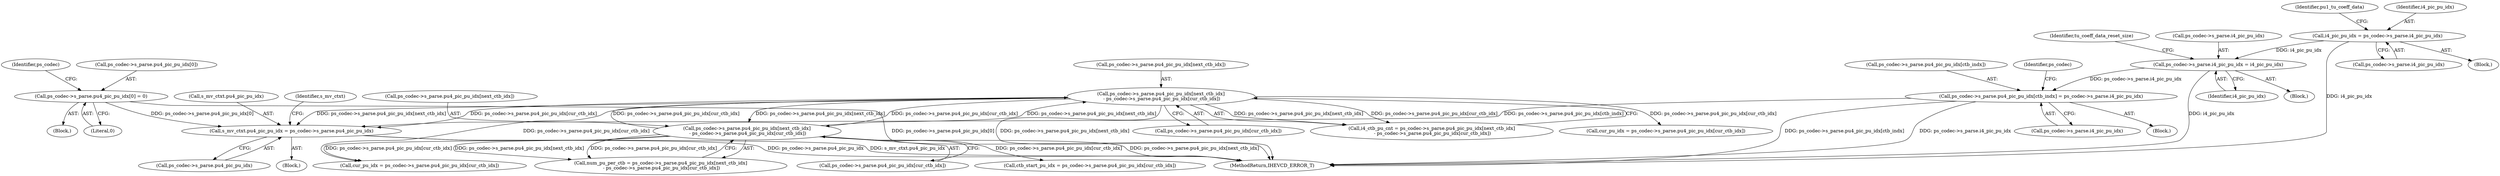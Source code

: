 digraph "0_Android_2b9fb0c2074d370a254b35e2489de2d94943578d@pointer" {
"1003033" [label="(Call,s_mv_ctxt.pu4_pic_pu_idx = ps_codec->s_parse.pu4_pic_pu_idx)"];
"1000524" [label="(Call,ps_codec->s_parse.pu4_pic_pu_idx[0] = 0)"];
"1002916" [label="(Call,ps_codec->s_parse.pu4_pic_pu_idx[next_ctb_idx]\n - ps_codec->s_parse.pu4_pic_pu_idx[cur_ctb_idx])"];
"1003228" [label="(Call,ps_codec->s_parse.pu4_pic_pu_idx[next_ctb_idx]\n - ps_codec->s_parse.pu4_pic_pu_idx[cur_ctb_idx])"];
"1002268" [label="(Call,ps_codec->s_parse.pu4_pic_pu_idx[ctb_indx] = ps_codec->s_parse.i4_pic_pu_idx)"];
"1001901" [label="(Call,ps_codec->s_parse.i4_pic_pu_idx = i4_pic_pu_idx)"];
"1001820" [label="(Call,i4_pic_pu_idx = ps_codec->s_parse.i4_pic_pu_idx)"];
"1001902" [label="(Call,ps_codec->s_parse.i4_pic_pu_idx)"];
"1002917" [label="(Call,ps_codec->s_parse.pu4_pic_pu_idx[next_ctb_idx])"];
"1003034" [label="(Call,s_mv_ctxt.pu4_pic_pu_idx)"];
"1003243" [label="(Call,ctb_start_pu_idx = ps_codec->s_parse.pu4_pic_pu_idx[cur_ctb_idx])"];
"1003033" [label="(Call,s_mv_ctxt.pu4_pic_pu_idx = ps_codec->s_parse.pu4_pic_pu_idx)"];
"1003044" [label="(Identifier,s_mv_ctxt)"];
"1003236" [label="(Call,ps_codec->s_parse.pu4_pic_pu_idx[cur_ctb_idx])"];
"1001907" [label="(Identifier,i4_pic_pu_idx)"];
"1001829" [label="(Identifier,pu1_tu_coeff_data)"];
"1002139" [label="(Block,)"];
"1003228" [label="(Call,ps_codec->s_parse.pu4_pic_pu_idx[next_ctb_idx]\n - ps_codec->s_parse.pu4_pic_pu_idx[cur_ctb_idx])"];
"1003037" [label="(Call,ps_codec->s_parse.pu4_pic_pu_idx)"];
"1002276" [label="(Call,ps_codec->s_parse.i4_pic_pu_idx)"];
"1001822" [label="(Call,ps_codec->s_parse.i4_pic_pu_idx)"];
"1000525" [label="(Call,ps_codec->s_parse.pu4_pic_pu_idx[0])"];
"1001869" [label="(Block,)"];
"1003229" [label="(Call,ps_codec->s_parse.pu4_pic_pu_idx[next_ctb_idx])"];
"1002269" [label="(Call,ps_codec->s_parse.pu4_pic_pu_idx[ctb_indx])"];
"1001820" [label="(Call,i4_pic_pu_idx = ps_codec->s_parse.i4_pic_pu_idx)"];
"1002916" [label="(Call,ps_codec->s_parse.pu4_pic_pu_idx[next_ctb_idx]\n - ps_codec->s_parse.pu4_pic_pu_idx[cur_ctb_idx])"];
"1000532" [label="(Literal,0)"];
"1001784" [label="(Block,)"];
"1001901" [label="(Call,ps_codec->s_parse.i4_pic_pu_idx = i4_pic_pu_idx)"];
"1004845" [label="(MethodReturn,IHEVCD_ERROR_T)"];
"1002268" [label="(Call,ps_codec->s_parse.pu4_pic_pu_idx[ctb_indx] = ps_codec->s_parse.i4_pic_pu_idx)"];
"1000524" [label="(Call,ps_codec->s_parse.pu4_pic_pu_idx[0] = 0)"];
"1002931" [label="(Call,cur_pu_idx = ps_codec->s_parse.pu4_pic_pu_idx[cur_ctb_idx])"];
"1002914" [label="(Call,i4_ctb_pu_cnt = ps_codec->s_parse.pu4_pic_pu_idx[next_ctb_idx]\n - ps_codec->s_parse.pu4_pic_pu_idx[cur_ctb_idx])"];
"1001821" [label="(Identifier,i4_pic_pu_idx)"];
"1000536" [label="(Identifier,ps_codec)"];
"1001909" [label="(Identifier,tu_coeff_data_reset_size)"];
"1002924" [label="(Call,ps_codec->s_parse.pu4_pic_pu_idx[cur_ctb_idx])"];
"1003508" [label="(Call,cur_pu_idx = ps_codec->s_parse.pu4_pic_pu_idx[cur_ctb_idx])"];
"1002966" [label="(Block,)"];
"1000503" [label="(Block,)"];
"1002284" [label="(Identifier,ps_codec)"];
"1003226" [label="(Call,num_pu_per_ctb = ps_codec->s_parse.pu4_pic_pu_idx[next_ctb_idx]\n - ps_codec->s_parse.pu4_pic_pu_idx[cur_ctb_idx])"];
"1003033" -> "1002966"  [label="AST: "];
"1003033" -> "1003037"  [label="CFG: "];
"1003034" -> "1003033"  [label="AST: "];
"1003037" -> "1003033"  [label="AST: "];
"1003044" -> "1003033"  [label="CFG: "];
"1003033" -> "1004845"  [label="DDG: ps_codec->s_parse.pu4_pic_pu_idx"];
"1003033" -> "1004845"  [label="DDG: s_mv_ctxt.pu4_pic_pu_idx"];
"1000524" -> "1003033"  [label="DDG: ps_codec->s_parse.pu4_pic_pu_idx[0]"];
"1002916" -> "1003033"  [label="DDG: ps_codec->s_parse.pu4_pic_pu_idx[next_ctb_idx]"];
"1002916" -> "1003033"  [label="DDG: ps_codec->s_parse.pu4_pic_pu_idx[cur_ctb_idx]"];
"1002268" -> "1003033"  [label="DDG: ps_codec->s_parse.pu4_pic_pu_idx[ctb_indx]"];
"1000524" -> "1000503"  [label="AST: "];
"1000524" -> "1000532"  [label="CFG: "];
"1000525" -> "1000524"  [label="AST: "];
"1000532" -> "1000524"  [label="AST: "];
"1000536" -> "1000524"  [label="CFG: "];
"1000524" -> "1004845"  [label="DDG: ps_codec->s_parse.pu4_pic_pu_idx[0]"];
"1002916" -> "1002914"  [label="AST: "];
"1002916" -> "1002924"  [label="CFG: "];
"1002917" -> "1002916"  [label="AST: "];
"1002924" -> "1002916"  [label="AST: "];
"1002914" -> "1002916"  [label="CFG: "];
"1002916" -> "1004845"  [label="DDG: ps_codec->s_parse.pu4_pic_pu_idx[next_ctb_idx]"];
"1002916" -> "1002914"  [label="DDG: ps_codec->s_parse.pu4_pic_pu_idx[next_ctb_idx]"];
"1002916" -> "1002914"  [label="DDG: ps_codec->s_parse.pu4_pic_pu_idx[cur_ctb_idx]"];
"1003228" -> "1002916"  [label="DDG: ps_codec->s_parse.pu4_pic_pu_idx[next_ctb_idx]"];
"1003228" -> "1002916"  [label="DDG: ps_codec->s_parse.pu4_pic_pu_idx[cur_ctb_idx]"];
"1002916" -> "1002931"  [label="DDG: ps_codec->s_parse.pu4_pic_pu_idx[cur_ctb_idx]"];
"1002916" -> "1003228"  [label="DDG: ps_codec->s_parse.pu4_pic_pu_idx[next_ctb_idx]"];
"1002916" -> "1003228"  [label="DDG: ps_codec->s_parse.pu4_pic_pu_idx[cur_ctb_idx]"];
"1002916" -> "1003508"  [label="DDG: ps_codec->s_parse.pu4_pic_pu_idx[cur_ctb_idx]"];
"1003228" -> "1003226"  [label="AST: "];
"1003228" -> "1003236"  [label="CFG: "];
"1003229" -> "1003228"  [label="AST: "];
"1003236" -> "1003228"  [label="AST: "];
"1003226" -> "1003228"  [label="CFG: "];
"1003228" -> "1004845"  [label="DDG: ps_codec->s_parse.pu4_pic_pu_idx[next_ctb_idx]"];
"1003228" -> "1003226"  [label="DDG: ps_codec->s_parse.pu4_pic_pu_idx[next_ctb_idx]"];
"1003228" -> "1003226"  [label="DDG: ps_codec->s_parse.pu4_pic_pu_idx[cur_ctb_idx]"];
"1003228" -> "1003243"  [label="DDG: ps_codec->s_parse.pu4_pic_pu_idx[cur_ctb_idx]"];
"1003228" -> "1003508"  [label="DDG: ps_codec->s_parse.pu4_pic_pu_idx[cur_ctb_idx]"];
"1002268" -> "1002139"  [label="AST: "];
"1002268" -> "1002276"  [label="CFG: "];
"1002269" -> "1002268"  [label="AST: "];
"1002276" -> "1002268"  [label="AST: "];
"1002284" -> "1002268"  [label="CFG: "];
"1002268" -> "1004845"  [label="DDG: ps_codec->s_parse.i4_pic_pu_idx"];
"1002268" -> "1004845"  [label="DDG: ps_codec->s_parse.pu4_pic_pu_idx[ctb_indx]"];
"1001901" -> "1002268"  [label="DDG: ps_codec->s_parse.i4_pic_pu_idx"];
"1001901" -> "1001869"  [label="AST: "];
"1001901" -> "1001907"  [label="CFG: "];
"1001902" -> "1001901"  [label="AST: "];
"1001907" -> "1001901"  [label="AST: "];
"1001909" -> "1001901"  [label="CFG: "];
"1001901" -> "1004845"  [label="DDG: i4_pic_pu_idx"];
"1001820" -> "1001901"  [label="DDG: i4_pic_pu_idx"];
"1001820" -> "1001784"  [label="AST: "];
"1001820" -> "1001822"  [label="CFG: "];
"1001821" -> "1001820"  [label="AST: "];
"1001822" -> "1001820"  [label="AST: "];
"1001829" -> "1001820"  [label="CFG: "];
"1001820" -> "1004845"  [label="DDG: i4_pic_pu_idx"];
}
